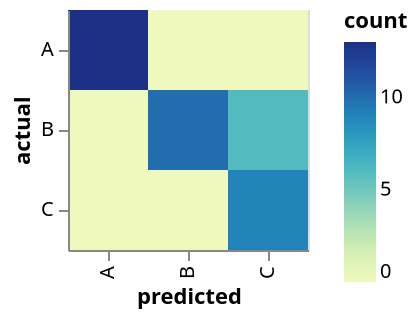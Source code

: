 {
  "$schema": "https://vega.github.io/schema/vega/v5.json",
  "autosize": "pad",
  "padding": 5,
  "style": "cell",
  "data": [
    {"name": "highlight_store"},
    {
      "name": "source_0",
      "values": [
        {"actual": "A", "predicted": "A", "count": 13},
        {"actual": "A", "predicted": "B", "count": 0},
        {"actual": "A", "predicted": "C", "count": 0},
        {"actual": "B", "predicted": "A", "count": 0},
        {"actual": "B", "predicted": "B", "count": 10},
        {"actual": "B", "predicted": "C", "count": 6},
        {"actual": "C", "predicted": "A", "count": 0},
        {"actual": "C", "predicted": "B", "count": 0},
        {"actual": "C", "predicted": "C", "count": 9}
      ]
    },
    {
      "name": "data_0",
      "source": "source_0",
      "transform": [
        {"type": "identifier", "as": "_vgsid_"},
        {
          "type": "filter",
          "expr": "datum[\"count\"] !== null && !isNaN(datum[\"count\"])"
        }
      ]
    }
  ],
  "signals": [
    {"name": "x_step", "value": 40},
    {"name": "width", "update": "bandspace(domain('x').length, 0, 0) * x_step"},
    {"name": "y_step", "value": 40},
    {
      "name": "height",
      "update": "bandspace(domain('y').length, 0, 0) * y_step"
    },
    {
      "name": "unit",
      "value": {},
      "on": [
        {"events": "mousemove", "update": "isTuple(group()) ? group() : unit"}
      ]
    },
    {"name": "highlight", "update": "vlSelectionResolve(\"highlight_store\")"},
    {
      "name": "highlight_tuple",
      "on": [
        {
          "events": [{"source": "scope", "type": "click"}],
          "update": "datum && item().mark.marktype !== 'group' ? {unit: \"\", fields: highlight_tuple_fields, values: [(item().isVoronoi ? datum.datum : datum)[\"_vgsid_\"]]} : null",
          "force": true
        },
        {"events": [{"source": "scope", "type": "dblclick"}], "update": "null"}
      ]
    },
    {
      "name": "highlight_tuple_fields",
      "value": [{"type": "E", "field": "_vgsid_"}]
    },
    {
      "name": "highlight_modify",
      "update": "modify(\"highlight_store\", highlight_tuple, true)"
    }
  ],
  "marks": [
    {
      "name": "marks",
      "type": "rect",
      "style": ["bar"],
      "from": {"data": "data_0"},
      "encode": {
        "update": {
          "fill": {"scale": "color", "field": "count"},
          "opacity": [
            {
              "test": "!(length(data(\"highlight_store\"))) || (vlSelectionTest(\"highlight_store\", datum))",
              "value": 1
            },
            {"value": 0.5}
          ],
          "x": {"scale": "x", "field": "predicted"},
          "width": {"scale": "x", "band": true},
          "y": {"scale": "y", "field": "actual"},
          "height": {"scale": "y", "band": true}
        }
      }
    }
  ],
  "scales": [
    {
      "name": "x",
      "type": "band",
      "domain": {"data": "data_0", "field": "predicted", "sort": true},
      "range": {"step": {"signal": "x_step"}},
      "paddingInner": 0,
      "paddingOuter": 0
    },
    {
      "name": "y",
      "type": "band",
      "domain": {"data": "data_0", "field": "actual", "sort": true},
      "range": {"step": {"signal": "y_step"}},
      "paddingInner": 0,
      "paddingOuter": 0
    },
    {
      "name": "color",
      "type": "linear",
      "domain": {"data": "data_0", "field": "count"},
      "range": "ramp",
      "interpolate": "hcl",
      "zero": false
    }
  ],
  "axes": [
    {
      "scale": "x",
      "orient": "bottom",
      "grid": false,
      "title": "predicted",
      "labelAlign": "right",
      "labelAngle": 270,
      "labelBaseline": "middle",
      "zindex": 1
    },
    {
      "scale": "y",
      "orient": "left",
      "grid": false,
      "title": "actual",
      "zindex": 1
    }
  ],
  "legends": [
    {
      "fill": "color",
      "gradientLength": {"signal": "clamp(height, 64, 200)"},
      "symbolType": "circle",
      "title": "count",
      "encode": {"gradient": {"update": {"opacity": {"value": 1}}}}
    }
  ],
  "config": {"range": {"ramp": {"scheme": "yellowgreenblue"}}}
}
